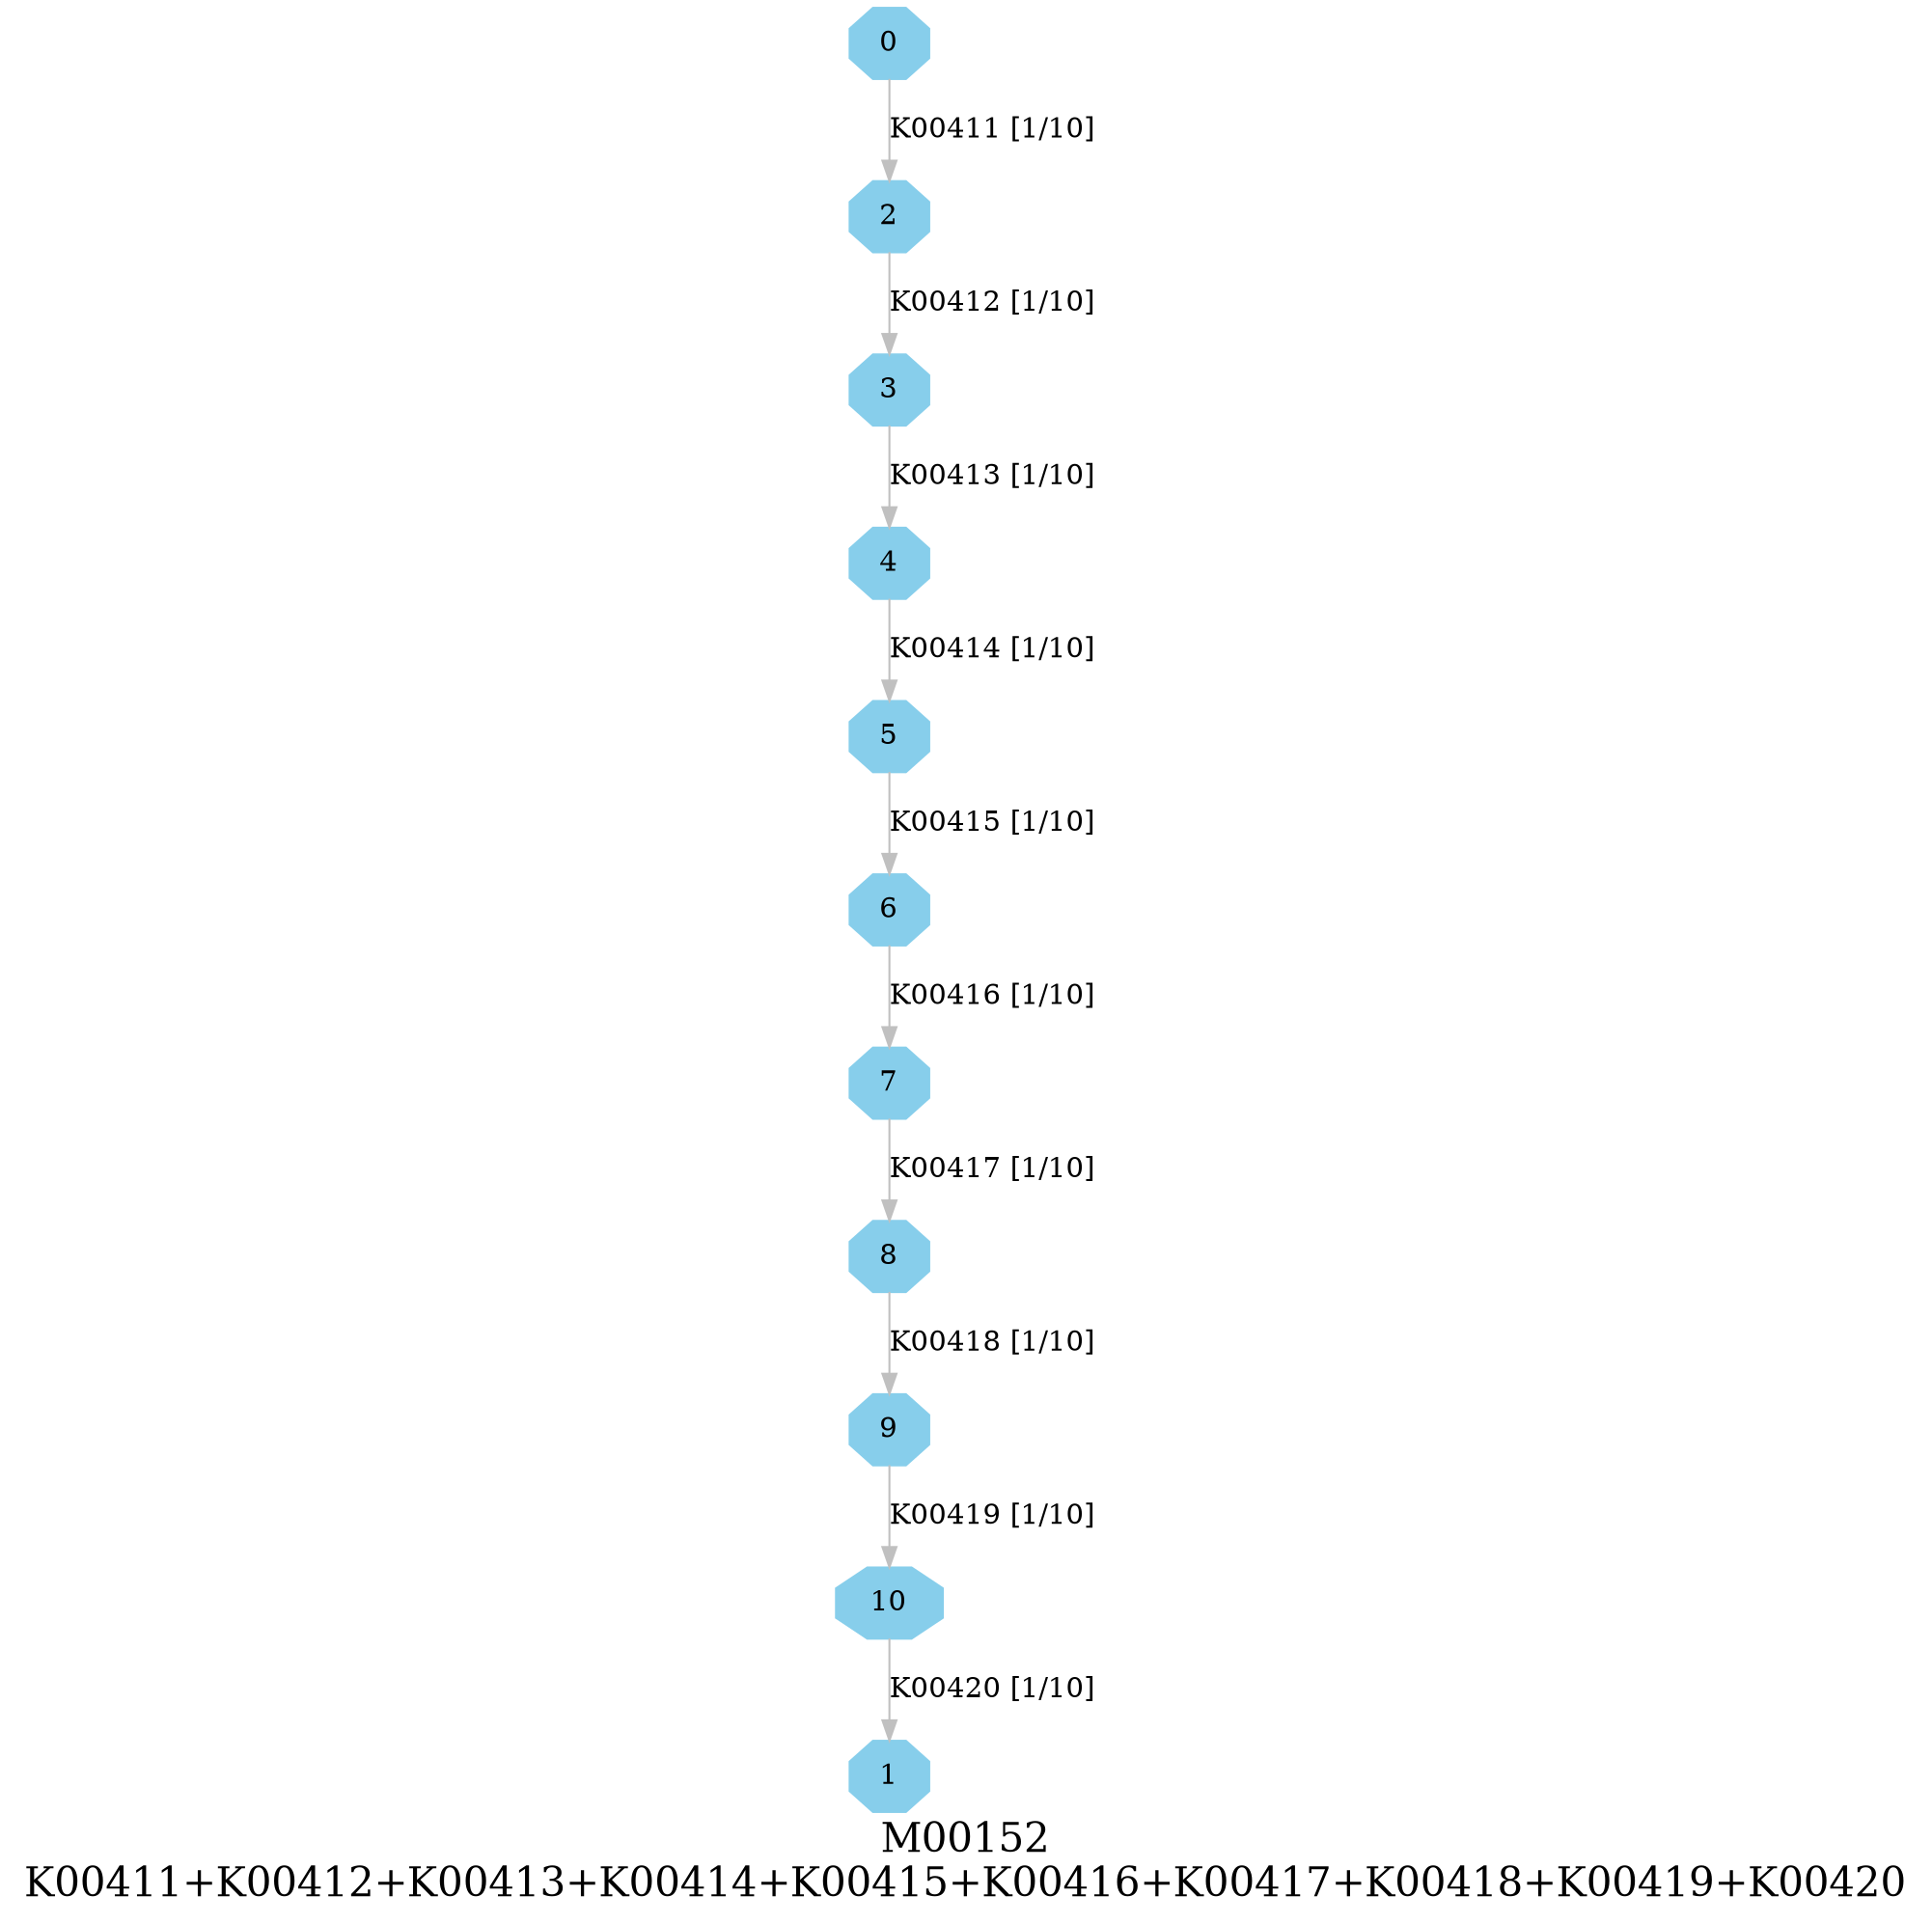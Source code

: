 digraph G {
graph [label="M00152
K00411+K00412+K00413+K00414+K00415+K00416+K00417+K00418+K00419+K00420",fontsize=20];
node [shape=box,style=filled];
edge [len=3,color=grey];
{node [width=.3,height=.3,shape=octagon,style=filled,color=skyblue] 0 1 2 3 4 5 6 7 8 9 10 }
0 -> 2 [label="K00411 [1/10]"];
2 -> 3 [label="K00412 [1/10]"];
3 -> 4 [label="K00413 [1/10]"];
4 -> 5 [label="K00414 [1/10]"];
5 -> 6 [label="K00415 [1/10]"];
6 -> 7 [label="K00416 [1/10]"];
7 -> 8 [label="K00417 [1/10]"];
8 -> 9 [label="K00418 [1/10]"];
9 -> 10 [label="K00419 [1/10]"];
10 -> 1 [label="K00420 [1/10]"];
}